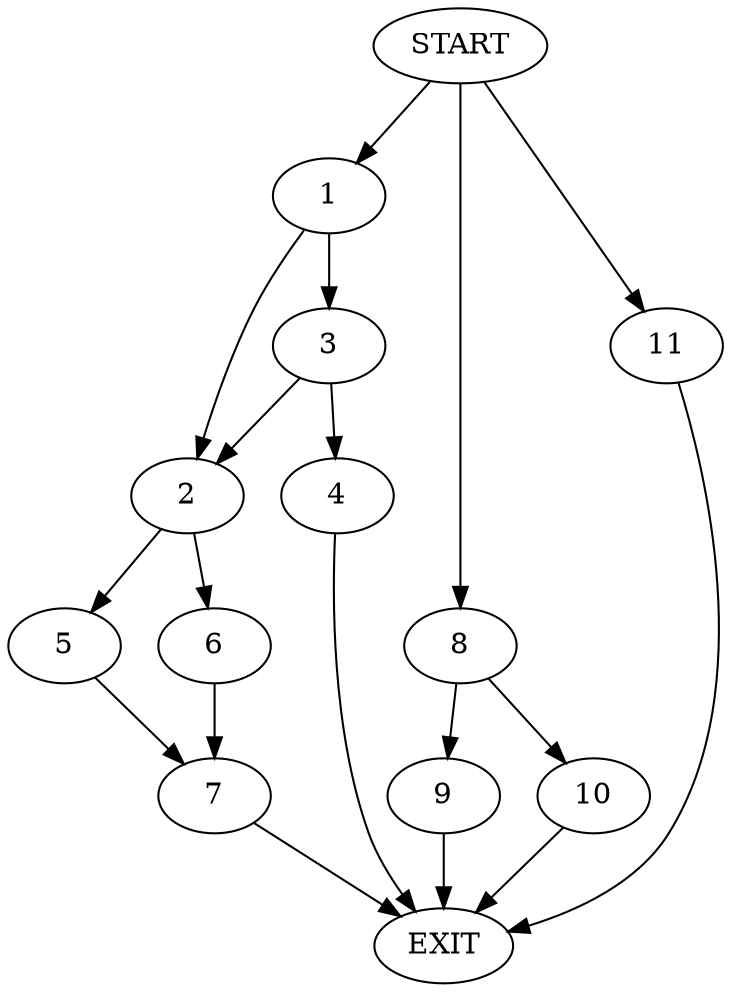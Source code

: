 digraph {
0 [label="START"]
12 [label="EXIT"]
0 -> 1
1 -> 2
1 -> 3
3 -> 4
3 -> 2
2 -> 5
2 -> 6
4 -> 12
5 -> 7
6 -> 7
7 -> 12
0 -> 8
8 -> 9
8 -> 10
10 -> 12
9 -> 12
0 -> 11
11 -> 12
}

